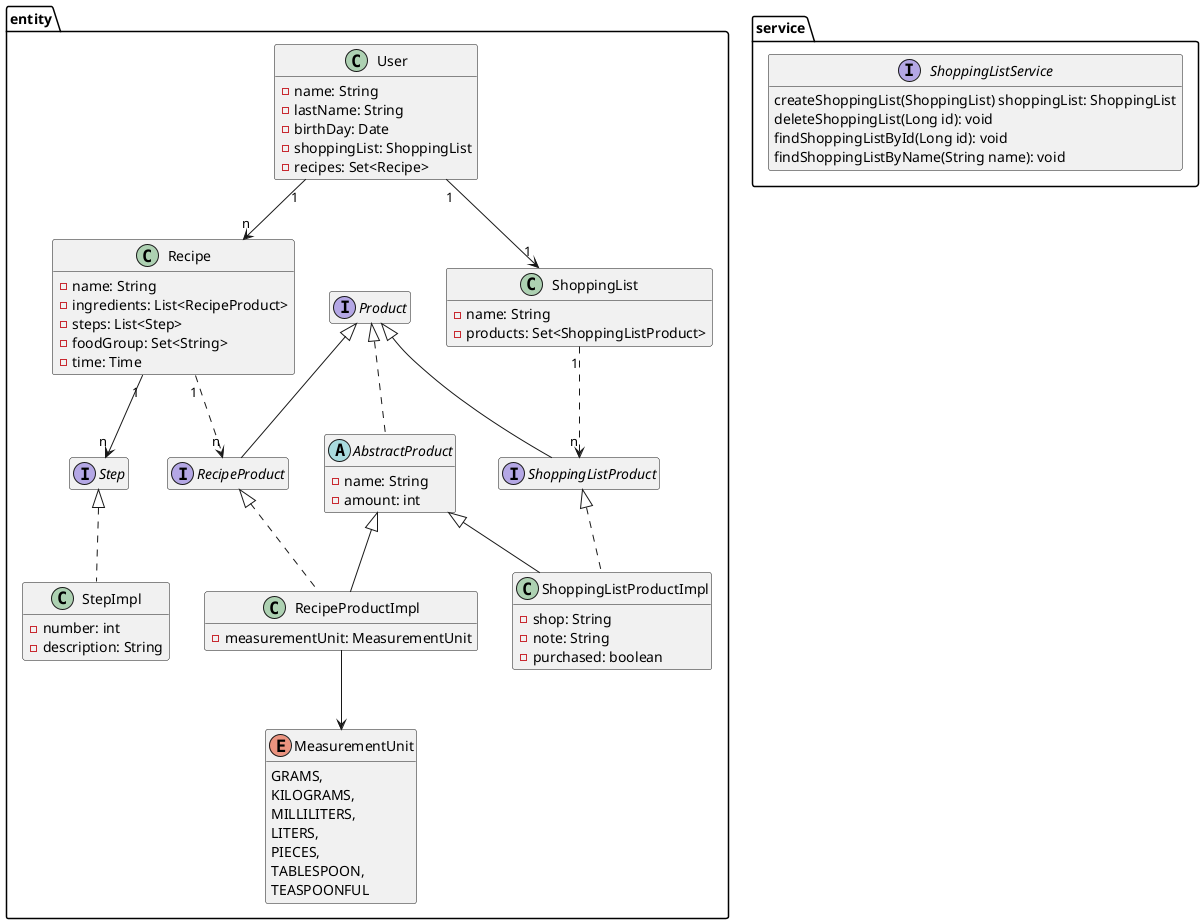 @startuml
package entity {
interface ShoppingListProduct extends Product {}

interface RecipeProduct extends Product{}

abstract class AbstractProduct  implements Product{
    - name: String
    - amount: int
}

class ShoppingListProductImpl extends AbstractProduct implements ShoppingListProduct {
    - shop: String
    - note: String
    - purchased: boolean
}

class RecipeProductImpl extends AbstractProduct implements RecipeProduct {
        - measurementUnit: MeasurementUnit
}

enum MeasurementUnit {
    GRAMS,
    KILOGRAMS,
    MILLILITERS,
    LITERS,
    PIECES,
    TABLESPOON,
    TEASPOONFUL
}

class ShoppingList {
    - name: String
    - products: Set<ShoppingListProduct>
}

class Recipe {
    - name: String
    - ingredients: List<RecipeProduct>
    - steps: List<Step>
    - foodGroup: Set<String>
    - time: Time
}

class StepImpl implements Step {
    - number: int
    - description: String
}

class User {
    - name: String
    - lastName: String
    - birthDay: Date
    - shoppingList: ShoppingList
    - recipes: Set<Recipe>
}
}

package service {
interface ShoppingListService {
    createShoppingList(ShoppingList) shoppingList: ShoppingList
    deleteShoppingList(Long id): void
    findShoppingListById(Long id): void
    findShoppingListByName(String name): void
}
}


ShoppingList "1" ..> "n" ShoppingListProduct

Recipe "1" --> "n" Step
Recipe  "1" ..> "n" RecipeProduct

User "1" --> "1" ShoppingList
User "1" --> "n" Recipe

RecipeProductImpl --> MeasurementUnit

hide empty members

@enduml

